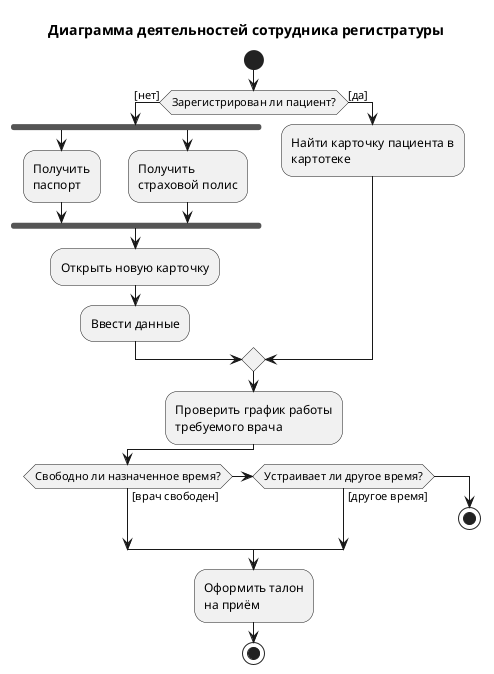 @startuml activity
title Диаграмма деятельностей сотрудника регистратуры 
start
if (Зарегистрирован ли пациент?) then ([нет])
fork
:Получить
паспорт;
fork again
:Получить
страховой полис;
end fork
:Открыть новую карточку;
:Ввести данные;
else ([да])
:Найти карточку пациента в
картотеке;
endif

:Проверить график работы\nтребуемого врача;

if (Свободно ли назначенное время?) then ([врач свободен])
else if (Устраивает ли другое время?) then ([другое время])
else 
stop
endif
:Оформить талон
на приём; 
stop

@enduml